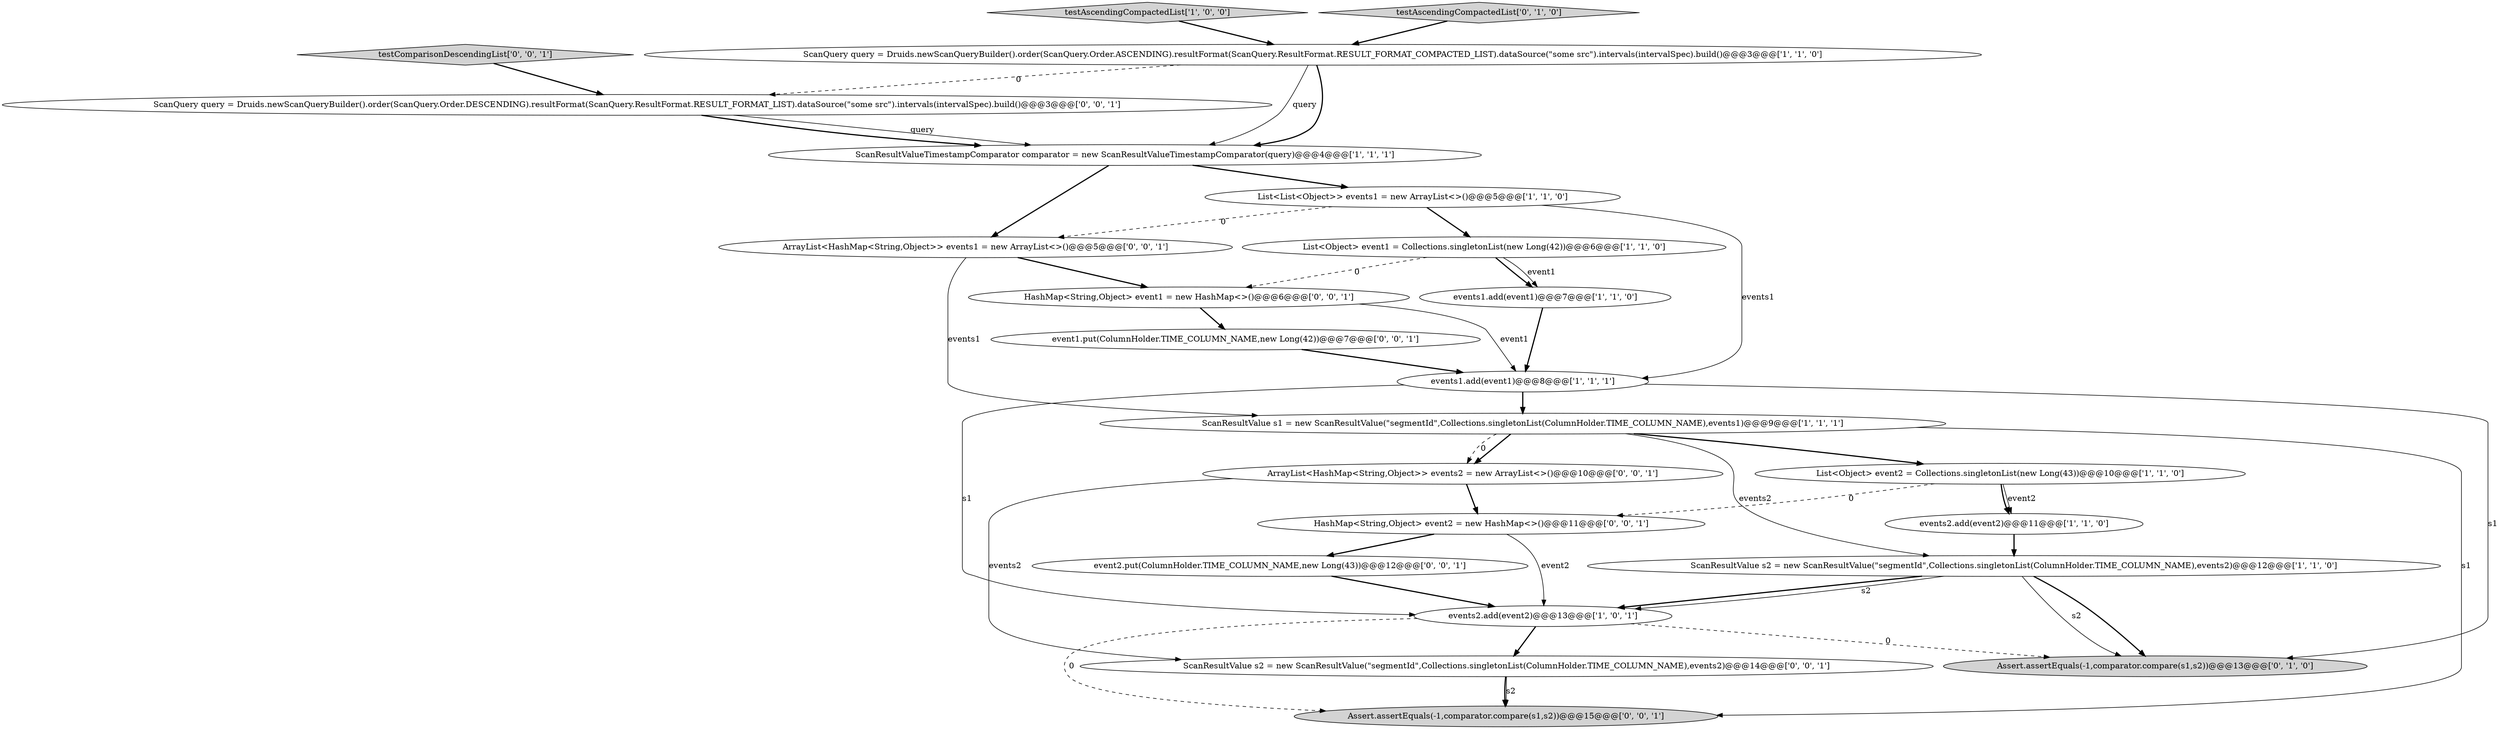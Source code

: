 digraph {
5 [style = filled, label = "ScanResultValue s1 = new ScanResultValue(\"segmentId\",Collections.singletonList(ColumnHolder.TIME_COLUMN_NAME),events1)@@@9@@@['1', '1', '1']", fillcolor = white, shape = ellipse image = "AAA0AAABBB1BBB"];
23 [style = filled, label = "event1.put(ColumnHolder.TIME_COLUMN_NAME,new Long(42))@@@7@@@['0', '0', '1']", fillcolor = white, shape = ellipse image = "AAA0AAABBB3BBB"];
0 [style = filled, label = "testAscendingCompactedList['1', '0', '0']", fillcolor = lightgray, shape = diamond image = "AAA0AAABBB1BBB"];
2 [style = filled, label = "ScanQuery query = Druids.newScanQueryBuilder().order(ScanQuery.Order.ASCENDING).resultFormat(ScanQuery.ResultFormat.RESULT_FORMAT_COMPACTED_LIST).dataSource(\"some src\").intervals(intervalSpec).build()@@@3@@@['1', '1', '0']", fillcolor = white, shape = ellipse image = "AAA0AAABBB1BBB"];
19 [style = filled, label = "ScanResultValue s2 = new ScanResultValue(\"segmentId\",Collections.singletonList(ColumnHolder.TIME_COLUMN_NAME),events2)@@@14@@@['0', '0', '1']", fillcolor = white, shape = ellipse image = "AAA0AAABBB3BBB"];
9 [style = filled, label = "ScanResultValue s2 = new ScanResultValue(\"segmentId\",Collections.singletonList(ColumnHolder.TIME_COLUMN_NAME),events2)@@@12@@@['1', '1', '0']", fillcolor = white, shape = ellipse image = "AAA0AAABBB1BBB"];
11 [style = filled, label = "events1.add(event1)@@@8@@@['1', '1', '1']", fillcolor = white, shape = ellipse image = "AAA0AAABBB1BBB"];
7 [style = filled, label = "events1.add(event1)@@@7@@@['1', '1', '0']", fillcolor = white, shape = ellipse image = "AAA0AAABBB1BBB"];
22 [style = filled, label = "event2.put(ColumnHolder.TIME_COLUMN_NAME,new Long(43))@@@12@@@['0', '0', '1']", fillcolor = white, shape = ellipse image = "AAA0AAABBB3BBB"];
8 [style = filled, label = "List<List<Object>> events1 = new ArrayList<>()@@@5@@@['1', '1', '0']", fillcolor = white, shape = ellipse image = "AAA0AAABBB1BBB"];
13 [style = filled, label = "testAscendingCompactedList['0', '1', '0']", fillcolor = lightgray, shape = diamond image = "AAA0AAABBB2BBB"];
4 [style = filled, label = "List<Object> event1 = Collections.singletonList(new Long(42))@@@6@@@['1', '1', '0']", fillcolor = white, shape = ellipse image = "AAA0AAABBB1BBB"];
12 [style = filled, label = "Assert.assertEquals(-1,comparator.compare(s1,s2))@@@13@@@['0', '1', '0']", fillcolor = lightgray, shape = ellipse image = "AAA1AAABBB2BBB"];
15 [style = filled, label = "testComparisonDescendingList['0', '0', '1']", fillcolor = lightgray, shape = diamond image = "AAA0AAABBB3BBB"];
16 [style = filled, label = "HashMap<String,Object> event2 = new HashMap<>()@@@11@@@['0', '0', '1']", fillcolor = white, shape = ellipse image = "AAA0AAABBB3BBB"];
17 [style = filled, label = "Assert.assertEquals(-1,comparator.compare(s1,s2))@@@15@@@['0', '0', '1']", fillcolor = lightgray, shape = ellipse image = "AAA0AAABBB3BBB"];
20 [style = filled, label = "HashMap<String,Object> event1 = new HashMap<>()@@@6@@@['0', '0', '1']", fillcolor = white, shape = ellipse image = "AAA0AAABBB3BBB"];
14 [style = filled, label = "ArrayList<HashMap<String,Object>> events2 = new ArrayList<>()@@@10@@@['0', '0', '1']", fillcolor = white, shape = ellipse image = "AAA0AAABBB3BBB"];
21 [style = filled, label = "ScanQuery query = Druids.newScanQueryBuilder().order(ScanQuery.Order.DESCENDING).resultFormat(ScanQuery.ResultFormat.RESULT_FORMAT_LIST).dataSource(\"some src\").intervals(intervalSpec).build()@@@3@@@['0', '0', '1']", fillcolor = white, shape = ellipse image = "AAA0AAABBB3BBB"];
6 [style = filled, label = "events2.add(event2)@@@11@@@['1', '1', '0']", fillcolor = white, shape = ellipse image = "AAA0AAABBB1BBB"];
1 [style = filled, label = "List<Object> event2 = Collections.singletonList(new Long(43))@@@10@@@['1', '1', '0']", fillcolor = white, shape = ellipse image = "AAA0AAABBB1BBB"];
3 [style = filled, label = "events2.add(event2)@@@13@@@['1', '0', '1']", fillcolor = white, shape = ellipse image = "AAA0AAABBB1BBB"];
18 [style = filled, label = "ArrayList<HashMap<String,Object>> events1 = new ArrayList<>()@@@5@@@['0', '0', '1']", fillcolor = white, shape = ellipse image = "AAA0AAABBB3BBB"];
10 [style = filled, label = "ScanResultValueTimestampComparator comparator = new ScanResultValueTimestampComparator(query)@@@4@@@['1', '1', '1']", fillcolor = white, shape = ellipse image = "AAA0AAABBB1BBB"];
5->14 [style = bold, label=""];
20->23 [style = bold, label=""];
20->11 [style = solid, label="event1"];
3->17 [style = dashed, label="0"];
4->7 [style = bold, label=""];
18->20 [style = bold, label=""];
8->18 [style = dashed, label="0"];
14->16 [style = bold, label=""];
5->14 [style = dashed, label="0"];
8->4 [style = bold, label=""];
11->3 [style = solid, label="s1"];
5->1 [style = bold, label=""];
14->19 [style = solid, label="events2"];
22->3 [style = bold, label=""];
21->10 [style = solid, label="query"];
9->3 [style = bold, label=""];
16->3 [style = solid, label="event2"];
11->12 [style = solid, label="s1"];
10->8 [style = bold, label=""];
9->12 [style = solid, label="s2"];
15->21 [style = bold, label=""];
2->10 [style = bold, label=""];
23->11 [style = bold, label=""];
16->22 [style = bold, label=""];
7->11 [style = bold, label=""];
1->6 [style = bold, label=""];
21->10 [style = bold, label=""];
10->18 [style = bold, label=""];
6->9 [style = bold, label=""];
4->7 [style = solid, label="event1"];
8->11 [style = solid, label="events1"];
9->3 [style = solid, label="s2"];
5->9 [style = solid, label="events2"];
2->10 [style = solid, label="query"];
19->17 [style = bold, label=""];
3->19 [style = bold, label=""];
1->16 [style = dashed, label="0"];
2->21 [style = dashed, label="0"];
4->20 [style = dashed, label="0"];
0->2 [style = bold, label=""];
1->6 [style = solid, label="event2"];
13->2 [style = bold, label=""];
3->12 [style = dashed, label="0"];
5->17 [style = solid, label="s1"];
11->5 [style = bold, label=""];
9->12 [style = bold, label=""];
19->17 [style = solid, label="s2"];
18->5 [style = solid, label="events1"];
}

